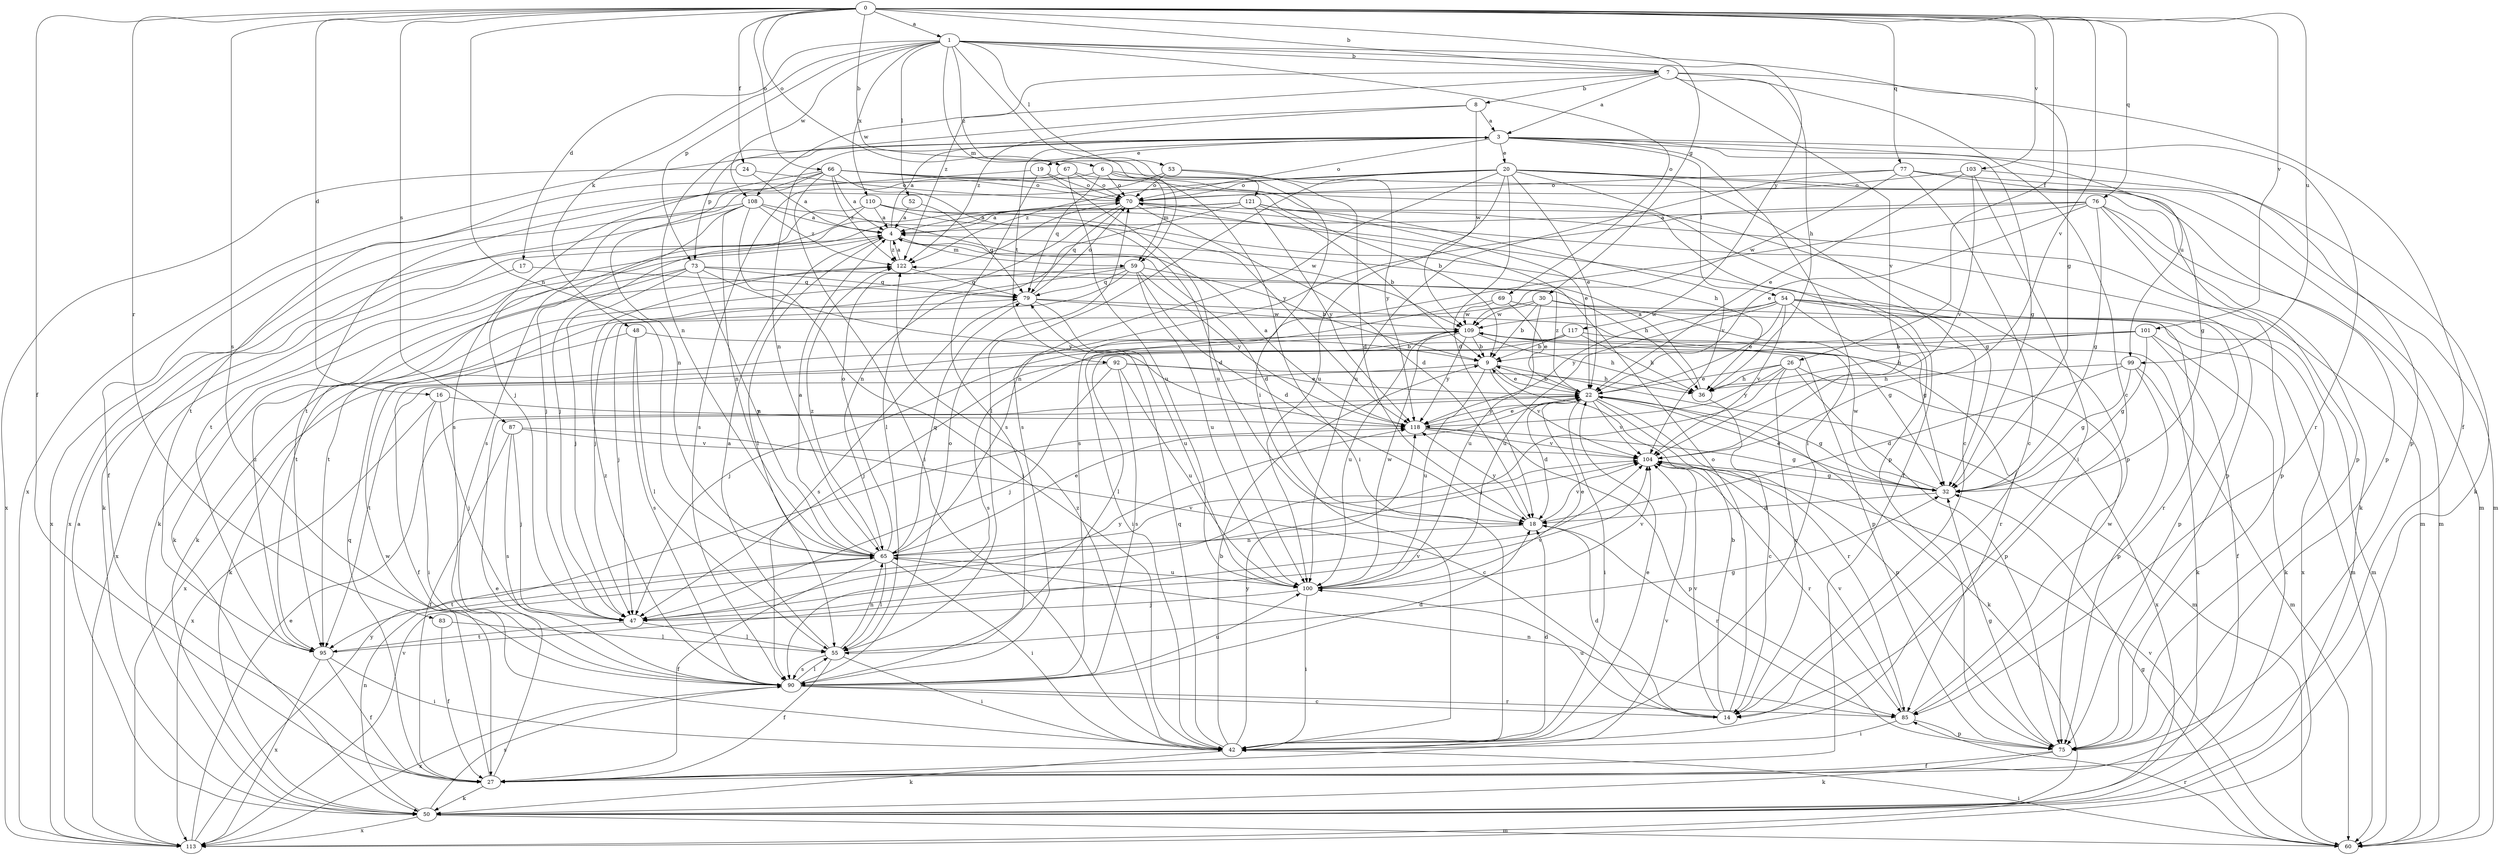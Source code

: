 strict digraph  {
0;
1;
3;
4;
6;
7;
8;
9;
14;
16;
17;
18;
19;
20;
22;
24;
26;
27;
30;
32;
36;
42;
47;
48;
50;
52;
53;
54;
55;
59;
60;
65;
66;
67;
69;
70;
73;
75;
76;
77;
79;
83;
85;
87;
90;
92;
95;
99;
100;
101;
103;
104;
108;
109;
110;
113;
117;
118;
121;
122;
0 -> 1  [label=a];
0 -> 6  [label=b];
0 -> 7  [label=b];
0 -> 16  [label=d];
0 -> 24  [label=f];
0 -> 26  [label=f];
0 -> 27  [label=f];
0 -> 30  [label=g];
0 -> 65  [label=n];
0 -> 66  [label=o];
0 -> 67  [label=o];
0 -> 76  [label=q];
0 -> 77  [label=q];
0 -> 83  [label=r];
0 -> 87  [label=s];
0 -> 90  [label=s];
0 -> 99  [label=u];
0 -> 101  [label=v];
0 -> 103  [label=v];
0 -> 104  [label=v];
1 -> 7  [label=b];
1 -> 17  [label=d];
1 -> 32  [label=g];
1 -> 42  [label=i];
1 -> 48  [label=k];
1 -> 52  [label=l];
1 -> 53  [label=l];
1 -> 59  [label=m];
1 -> 69  [label=o];
1 -> 73  [label=p];
1 -> 108  [label=w];
1 -> 110  [label=x];
1 -> 117  [label=y];
1 -> 121  [label=z];
3 -> 19  [label=e];
3 -> 20  [label=e];
3 -> 32  [label=g];
3 -> 42  [label=i];
3 -> 54  [label=l];
3 -> 65  [label=n];
3 -> 70  [label=o];
3 -> 73  [label=p];
3 -> 75  [label=p];
3 -> 85  [label=r];
3 -> 92  [label=t];
3 -> 99  [label=u];
3 -> 113  [label=x];
4 -> 3  [label=a];
4 -> 18  [label=d];
4 -> 50  [label=k];
4 -> 55  [label=l];
4 -> 59  [label=m];
4 -> 122  [label=z];
6 -> 42  [label=i];
6 -> 59  [label=m];
6 -> 70  [label=o];
6 -> 75  [label=p];
6 -> 79  [label=q];
6 -> 90  [label=s];
7 -> 3  [label=a];
7 -> 8  [label=b];
7 -> 14  [label=c];
7 -> 27  [label=f];
7 -> 36  [label=h];
7 -> 104  [label=v];
7 -> 108  [label=w];
7 -> 122  [label=z];
8 -> 3  [label=a];
8 -> 65  [label=n];
8 -> 109  [label=w];
8 -> 122  [label=z];
9 -> 22  [label=e];
9 -> 60  [label=m];
9 -> 95  [label=t];
9 -> 100  [label=u];
9 -> 104  [label=v];
14 -> 9  [label=b];
14 -> 18  [label=d];
14 -> 70  [label=o];
14 -> 100  [label=u];
14 -> 104  [label=v];
16 -> 42  [label=i];
16 -> 47  [label=j];
16 -> 113  [label=x];
16 -> 118  [label=y];
17 -> 79  [label=q];
17 -> 113  [label=x];
18 -> 65  [label=n];
18 -> 85  [label=r];
18 -> 104  [label=v];
18 -> 118  [label=y];
19 -> 70  [label=o];
19 -> 90  [label=s];
19 -> 95  [label=t];
19 -> 100  [label=u];
20 -> 14  [label=c];
20 -> 18  [label=d];
20 -> 22  [label=e];
20 -> 27  [label=f];
20 -> 55  [label=l];
20 -> 60  [label=m];
20 -> 70  [label=o];
20 -> 75  [label=p];
20 -> 90  [label=s];
20 -> 100  [label=u];
20 -> 122  [label=z];
22 -> 9  [label=b];
22 -> 18  [label=d];
22 -> 32  [label=g];
22 -> 42  [label=i];
22 -> 50  [label=k];
22 -> 75  [label=p];
22 -> 85  [label=r];
22 -> 104  [label=v];
22 -> 118  [label=y];
22 -> 122  [label=z];
24 -> 4  [label=a];
24 -> 70  [label=o];
24 -> 113  [label=x];
26 -> 14  [label=c];
26 -> 22  [label=e];
26 -> 36  [label=h];
26 -> 47  [label=j];
26 -> 75  [label=p];
26 -> 113  [label=x];
26 -> 118  [label=y];
27 -> 22  [label=e];
27 -> 50  [label=k];
27 -> 79  [label=q];
27 -> 104  [label=v];
27 -> 109  [label=w];
30 -> 9  [label=b];
30 -> 32  [label=g];
30 -> 47  [label=j];
30 -> 60  [label=m];
30 -> 100  [label=u];
30 -> 109  [label=w];
32 -> 18  [label=d];
32 -> 22  [label=e];
32 -> 109  [label=w];
36 -> 4  [label=a];
36 -> 14  [label=c];
42 -> 9  [label=b];
42 -> 18  [label=d];
42 -> 22  [label=e];
42 -> 50  [label=k];
42 -> 79  [label=q];
42 -> 118  [label=y];
42 -> 122  [label=z];
47 -> 55  [label=l];
47 -> 95  [label=t];
47 -> 104  [label=v];
47 -> 118  [label=y];
48 -> 9  [label=b];
48 -> 50  [label=k];
48 -> 55  [label=l];
48 -> 90  [label=s];
50 -> 4  [label=a];
50 -> 60  [label=m];
50 -> 65  [label=n];
50 -> 90  [label=s];
50 -> 113  [label=x];
52 -> 4  [label=a];
52 -> 79  [label=q];
53 -> 18  [label=d];
53 -> 27  [label=f];
53 -> 70  [label=o];
53 -> 118  [label=y];
54 -> 22  [label=e];
54 -> 32  [label=g];
54 -> 75  [label=p];
54 -> 85  [label=r];
54 -> 100  [label=u];
54 -> 104  [label=v];
54 -> 109  [label=w];
54 -> 113  [label=x];
54 -> 118  [label=y];
55 -> 4  [label=a];
55 -> 27  [label=f];
55 -> 32  [label=g];
55 -> 42  [label=i];
55 -> 65  [label=n];
55 -> 90  [label=s];
59 -> 9  [label=b];
59 -> 18  [label=d];
59 -> 47  [label=j];
59 -> 50  [label=k];
59 -> 79  [label=q];
59 -> 95  [label=t];
59 -> 100  [label=u];
59 -> 118  [label=y];
60 -> 32  [label=g];
60 -> 42  [label=i];
60 -> 85  [label=r];
60 -> 104  [label=v];
65 -> 4  [label=a];
65 -> 22  [label=e];
65 -> 27  [label=f];
65 -> 42  [label=i];
65 -> 55  [label=l];
65 -> 70  [label=o];
65 -> 79  [label=q];
65 -> 95  [label=t];
65 -> 100  [label=u];
65 -> 104  [label=v];
65 -> 122  [label=z];
66 -> 4  [label=a];
66 -> 9  [label=b];
66 -> 42  [label=i];
66 -> 47  [label=j];
66 -> 65  [label=n];
66 -> 70  [label=o];
66 -> 75  [label=p];
66 -> 90  [label=s];
66 -> 118  [label=y];
66 -> 122  [label=z];
67 -> 70  [label=o];
67 -> 75  [label=p];
67 -> 95  [label=t];
67 -> 100  [label=u];
69 -> 22  [label=e];
69 -> 42  [label=i];
69 -> 60  [label=m];
69 -> 109  [label=w];
70 -> 4  [label=a];
70 -> 18  [label=d];
70 -> 55  [label=l];
70 -> 60  [label=m];
70 -> 75  [label=p];
70 -> 79  [label=q];
73 -> 36  [label=h];
73 -> 47  [label=j];
73 -> 50  [label=k];
73 -> 65  [label=n];
73 -> 79  [label=q];
73 -> 95  [label=t];
73 -> 118  [label=y];
75 -> 27  [label=f];
75 -> 32  [label=g];
75 -> 50  [label=k];
76 -> 4  [label=a];
76 -> 22  [label=e];
76 -> 32  [label=g];
76 -> 50  [label=k];
76 -> 60  [label=m];
76 -> 65  [label=n];
76 -> 75  [label=p];
76 -> 90  [label=s];
77 -> 14  [label=c];
77 -> 32  [label=g];
77 -> 60  [label=m];
77 -> 70  [label=o];
77 -> 100  [label=u];
77 -> 109  [label=w];
79 -> 70  [label=o];
79 -> 75  [label=p];
79 -> 90  [label=s];
79 -> 100  [label=u];
79 -> 109  [label=w];
83 -> 27  [label=f];
83 -> 55  [label=l];
85 -> 42  [label=i];
85 -> 65  [label=n];
85 -> 75  [label=p];
85 -> 104  [label=v];
85 -> 109  [label=w];
87 -> 14  [label=c];
87 -> 27  [label=f];
87 -> 47  [label=j];
87 -> 90  [label=s];
87 -> 104  [label=v];
90 -> 14  [label=c];
90 -> 18  [label=d];
90 -> 55  [label=l];
90 -> 70  [label=o];
90 -> 85  [label=r];
90 -> 100  [label=u];
90 -> 113  [label=x];
90 -> 122  [label=z];
92 -> 22  [label=e];
92 -> 27  [label=f];
92 -> 36  [label=h];
92 -> 47  [label=j];
92 -> 90  [label=s];
92 -> 100  [label=u];
95 -> 27  [label=f];
95 -> 42  [label=i];
95 -> 104  [label=v];
95 -> 113  [label=x];
95 -> 122  [label=z];
99 -> 18  [label=d];
99 -> 32  [label=g];
99 -> 36  [label=h];
99 -> 60  [label=m];
99 -> 75  [label=p];
100 -> 22  [label=e];
100 -> 42  [label=i];
100 -> 47  [label=j];
100 -> 104  [label=v];
100 -> 109  [label=w];
101 -> 9  [label=b];
101 -> 27  [label=f];
101 -> 32  [label=g];
101 -> 36  [label=h];
101 -> 47  [label=j];
101 -> 50  [label=k];
103 -> 22  [label=e];
103 -> 42  [label=i];
103 -> 50  [label=k];
103 -> 70  [label=o];
103 -> 104  [label=v];
104 -> 32  [label=g];
104 -> 85  [label=r];
108 -> 4  [label=a];
108 -> 42  [label=i];
108 -> 47  [label=j];
108 -> 50  [label=k];
108 -> 65  [label=n];
108 -> 109  [label=w];
108 -> 113  [label=x];
108 -> 122  [label=z];
109 -> 9  [label=b];
109 -> 36  [label=h];
109 -> 47  [label=j];
109 -> 50  [label=k];
109 -> 100  [label=u];
109 -> 113  [label=x];
109 -> 118  [label=y];
110 -> 4  [label=a];
110 -> 18  [label=d];
110 -> 32  [label=g];
110 -> 36  [label=h];
110 -> 47  [label=j];
110 -> 90  [label=s];
113 -> 22  [label=e];
113 -> 104  [label=v];
113 -> 118  [label=y];
117 -> 9  [label=b];
117 -> 36  [label=h];
117 -> 55  [label=l];
117 -> 85  [label=r];
117 -> 90  [label=s];
118 -> 4  [label=a];
118 -> 22  [label=e];
118 -> 32  [label=g];
118 -> 75  [label=p];
118 -> 104  [label=v];
121 -> 4  [label=a];
121 -> 9  [label=b];
121 -> 22  [label=e];
121 -> 65  [label=n];
121 -> 95  [label=t];
121 -> 104  [label=v];
121 -> 113  [label=x];
121 -> 118  [label=y];
122 -> 4  [label=a];
122 -> 79  [label=q];
}
